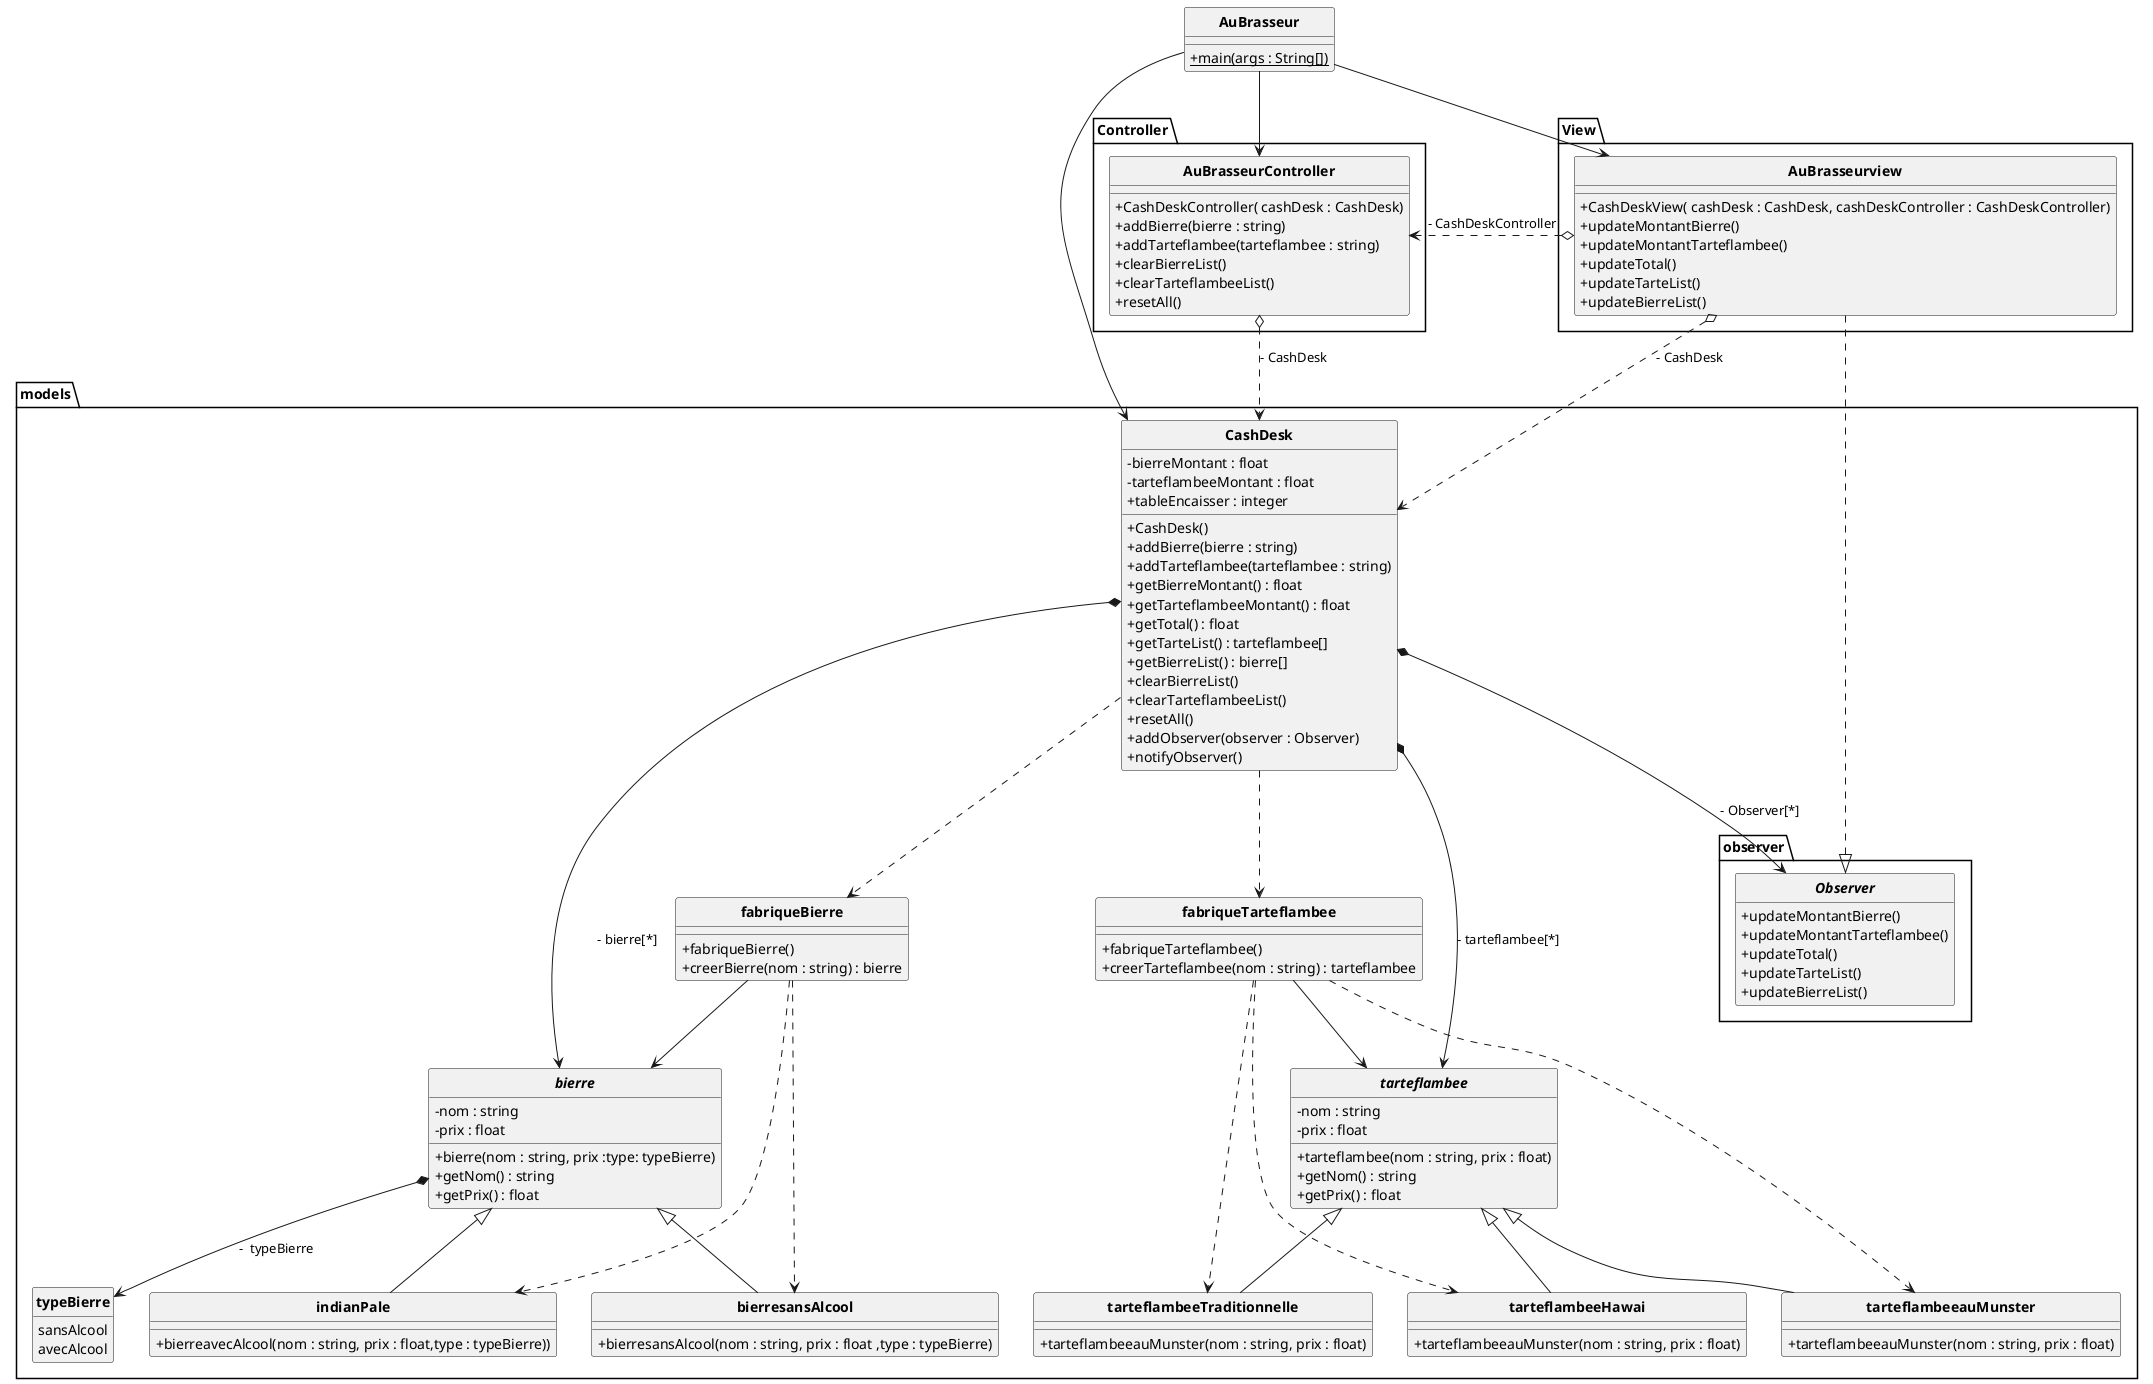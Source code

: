@startuml

skinparam style strictuml
skinparam classAttributeIconSize 0
skinparam classFontStyle Bold
hide enum methods
hide interface attributes

class AuBrasseur {
	+ {static} main(args : String[])
}

package models{


abstract class bierre {
    -nom : string
    -prix : float
    +bierre(nom : string, prix :type: typeBierre)
    +getNom() : string
    +getPrix() : float
}

abstract class tarteflambee {
    -nom : string
    -prix : float
    +tarteflambee(nom : string, prix : float)
    +getNom() : string
    +getPrix() : float
}

enum typeBierre {
    sansAlcool
    avecAlcool
}
bierre *--> typeBierre : -  typeBierre

class bierresansAlcool extends bierre {
    +bierresansAlcool(nom : string, prix : float ,type : typeBierre)
}

class indianPale extends bierre {
    +bierreavecAlcool(nom : string, prix : float,type : typeBierre))
}

class tarteflambeeauMunster extends tarteflambee {
    +tarteflambeeauMunster(nom : string, prix : float)
}

class tarteflambeeTraditionnelle extends tarteflambee {
    +tarteflambeeauMunster(nom : string, prix : float)
}

class tarteflambeeHawai extends tarteflambee {
    +tarteflambeeauMunster(nom : string, prix : float)
}

class fabriqueBierre {
    +fabriqueBierre()
    +creerBierre(nom : string) : bierre
}

class fabriqueTarteflambee {
    +fabriqueTarteflambee()
    +creerTarteflambee(nom : string) : tarteflambee
}
fabriqueBierre --> bierre
fabriqueTarteflambee --> tarteflambee
fabriqueBierre ..> bierresansAlcool
fabriqueBierre ..> indianPale
fabriqueTarteflambee ..> tarteflambeeauMunster
fabriqueTarteflambee ..> tarteflambeeTraditionnelle
fabriqueTarteflambee ..> tarteflambeeHawai

class CashDesk {
    -bierreMontant : float
    -tarteflambeeMontant : float
    +tableEncaisser : integer

    +CashDesk()
    +addBierre(bierre : string)
    +addTarteflambee(tarteflambee : string)
    +getBierreMontant() : float
    +getTarteflambeeMontant() : float
    +getTotal() : float
    +getTarteList() : tarteflambee[]
    +getBierreList() : bierre[]
    +clearBierreList()
    +clearTarteflambeeList()
    +resetAll()
    +addObserver(observer : Observer)
    +notifyObserver()
}

CashDesk *--> bierre: - bierre[*]
CashDesk *--> tarteflambee: - tarteflambee[*]
CashDesk ..> fabriqueBierre
CashDesk ..> fabriqueTarteflambee

package observer{

interface Observer {
    +updateMontantBierre()
    +updateMontantTarteflambee()
    +updateTotal()
    +updateTarteList()
    +updateBierreList()

}
}

CashDesk *--> Observer: - Observer[*]
}

package Controller{
class AuBrasseurController {
    +CashDeskController( cashDesk : CashDesk)
    +addBierre(bierre : string)
    +addTarteflambee(tarteflambee : string)
    +clearBierreList()
    +clearTarteflambeeList()
    +resetAll()
}

AuBrasseurController o..> CashDesk: - CashDesk
}


package View{
class AuBrasseurview implements models.observer.Observer {
    +CashDeskView( cashDesk : CashDesk, cashDeskController : CashDeskController)
    +updateMontantBierre()
    +updateMontantTarteflambee()
    +updateTotal()
    +updateTarteList()
    +updateBierreList()


}

AuBrasseurview o..> CashDesk: - CashDesk
AuBrasseurview o..> AuBrasseurController : - CashDeskController
}

AuBrasseur --> AuBrasseurController
AuBrasseur --> AuBrasseurview
AuBrasseur --> CashDesk






@enduml